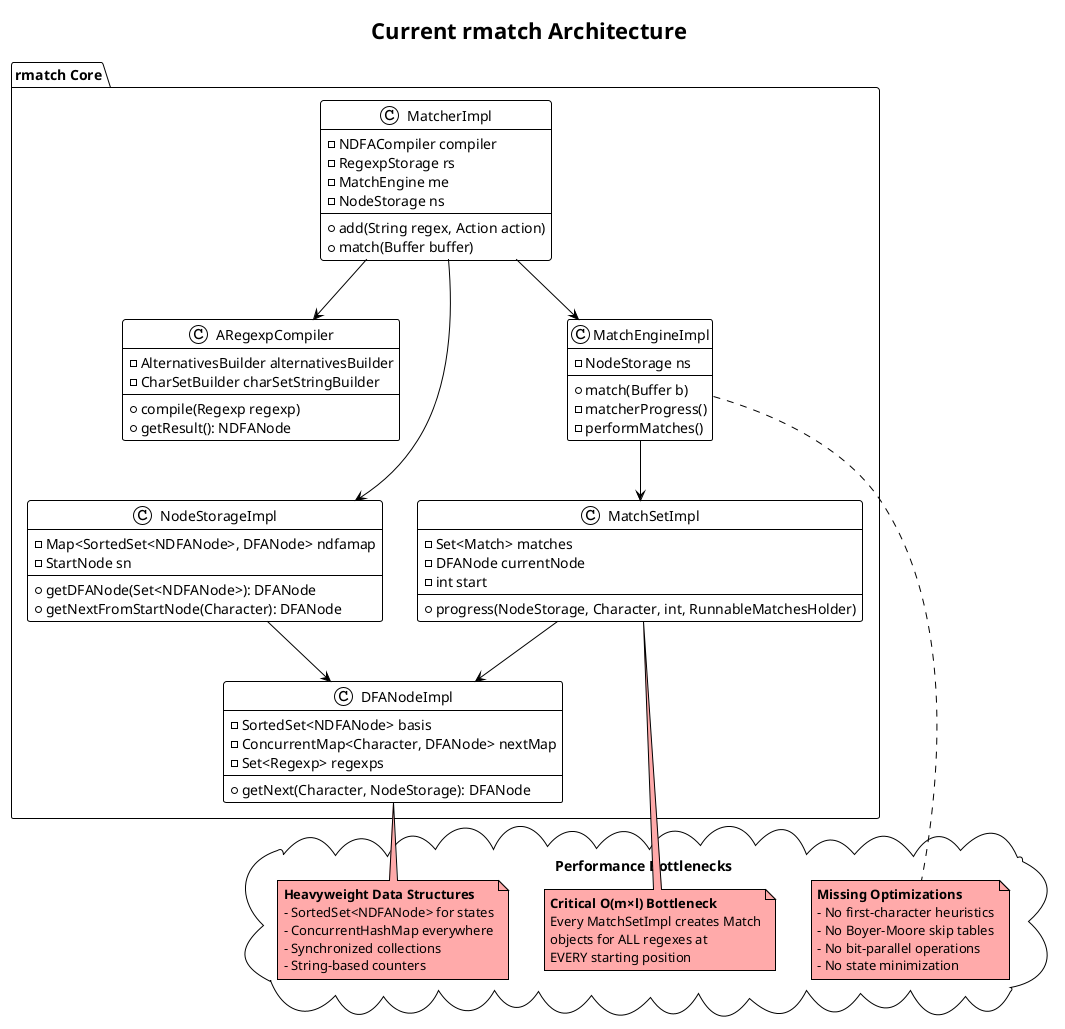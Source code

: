 @startuml
!theme plain
title Current rmatch Architecture

package "rmatch Core" {
  class MatcherImpl {
    -NDFACompiler compiler
    -RegexpStorage rs
    -MatchEngine me
    -NodeStorage ns
    +add(String regex, Action action)
    +match(Buffer buffer)
  }

  class ARegexpCompiler {
    -AlternativesBuilder alternativesBuilder
    -CharSetBuilder charSetStringBuilder
    +compile(Regexp regexp)
    +getResult(): NDFANode
  }

  class MatchEngineImpl {
    -NodeStorage ns
    +match(Buffer b)
    -matcherProgress()
    -performMatches()
  }

  class NodeStorageImpl {
    -Map<SortedSet<NDFANode>, DFANode> ndfamap
    -StartNode sn
    +getDFANode(Set<NDFANode>): DFANode
    +getNextFromStartNode(Character): DFANode
  }

  class MatchSetImpl {
    -Set<Match> matches
    -DFANode currentNode
    -int start
    +progress(NodeStorage, Character, int, RunnableMatchesHolder)
  }

  class DFANodeImpl {
    -SortedSet<NDFANode> basis
    -ConcurrentMap<Character, DFANode> nextMap
    -Set<Regexp> regexps
    +getNext(Character, NodeStorage): DFANode
  }
}

package "Performance Bottlenecks" <<Cloud>> {
  note as N1 #ffaaaa
    **Critical O(m×l) Bottleneck**
    Every MatchSetImpl creates Match
    objects for ALL regexes at 
    EVERY starting position
  end note

  note as N2 #ffaaaa
    **Heavyweight Data Structures**
    - SortedSet<NDFANode> for states
    - ConcurrentHashMap everywhere
    - Synchronized collections
    - String-based counters
  end note

  note as N3 #ffaaaa
    **Missing Optimizations**
    - No first-character heuristics
    - No Boyer-Moore skip tables
    - No bit-parallel operations
    - No state minimization
  end note
}

MatcherImpl --> ARegexpCompiler
MatcherImpl --> MatchEngineImpl
MatcherImpl --> NodeStorageImpl
MatchEngineImpl --> MatchSetImpl
MatchSetImpl --> DFANodeImpl
NodeStorageImpl --> DFANodeImpl

MatchSetImpl .. N1
DFANodeImpl .. N2
MatchEngineImpl .. N3

@enduml